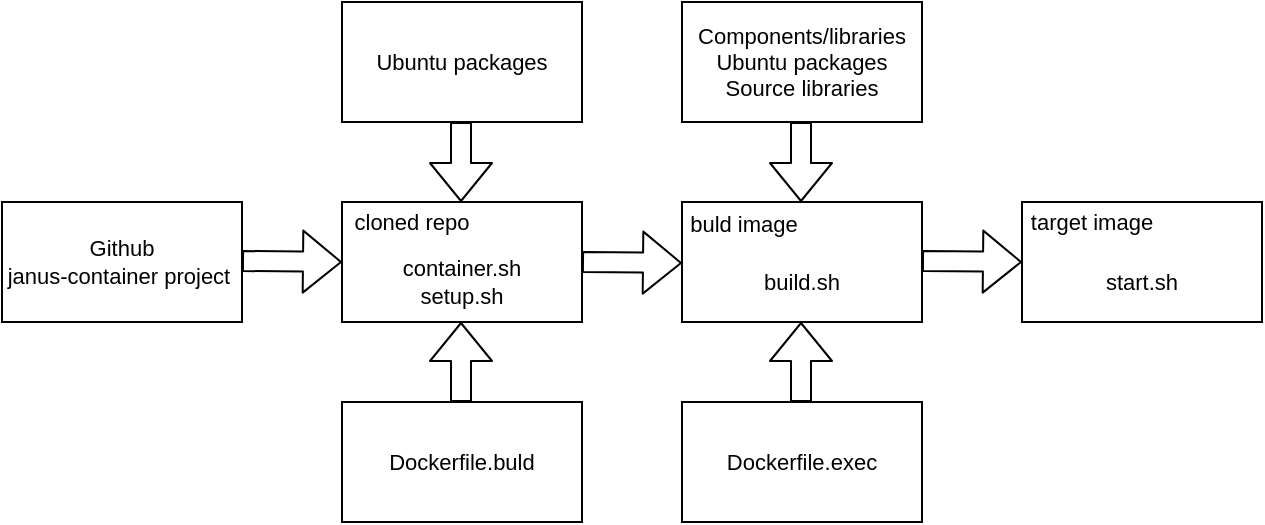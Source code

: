<mxfile version="13.6.2" type="device"><diagram id="k8wV4-_9l2_7efN2P8TR" name="Page-1"><mxGraphModel dx="1086" dy="806" grid="1" gridSize="10" guides="1" tooltips="1" connect="1" arrows="1" fold="1" page="1" pageScale="1" pageWidth="850" pageHeight="1100" math="0" shadow="0"><root><mxCell id="0"/><mxCell id="1" parent="0"/><mxCell id="vmIsEudxR5RkC8H56sU4-1" value="Github&lt;br style=&quot;font-size: 11px;&quot;&gt;janus-container project&amp;nbsp;" style="rounded=0;whiteSpace=wrap;html=1;fontSize=11;" vertex="1" parent="1"><mxGeometry x="100" y="220" width="120" height="60" as="geometry"/></mxCell><mxCell id="vmIsEudxR5RkC8H56sU4-5" value="Components/libraries&lt;br style=&quot;font-size: 11px;&quot;&gt;Ubuntu packages&lt;br style=&quot;font-size: 11px;&quot;&gt;Source libraries" style="rounded=0;whiteSpace=wrap;html=1;fontSize=11;" vertex="1" parent="1"><mxGeometry x="440" y="120" width="120" height="60" as="geometry"/></mxCell><mxCell id="vmIsEudxR5RkC8H56sU4-6" value="" style="rounded=0;whiteSpace=wrap;html=1;fontSize=11;" vertex="1" parent="1"><mxGeometry x="440" y="220" width="120" height="60" as="geometry"/></mxCell><mxCell id="vmIsEudxR5RkC8H56sU4-7" value="" style="shape=flexArrow;endArrow=classic;html=1;" edge="1" parent="1"><mxGeometry width="50" height="50" relative="1" as="geometry"><mxPoint x="220" y="249.5" as="sourcePoint"/><mxPoint x="270" y="250" as="targetPoint"/></mxGeometry></mxCell><mxCell id="vmIsEudxR5RkC8H56sU4-8" value="" style="rounded=0;whiteSpace=wrap;html=1;fontSize=11;" vertex="1" parent="1"><mxGeometry x="610" y="220" width="120" height="60" as="geometry"/></mxCell><mxCell id="vmIsEudxR5RkC8H56sU4-13" value="" style="rounded=0;whiteSpace=wrap;html=1;fontSize=11;" vertex="1" parent="1"><mxGeometry x="270" y="220" width="120" height="60" as="geometry"/></mxCell><mxCell id="vmIsEudxR5RkC8H56sU4-15" value="" style="shape=flexArrow;endArrow=classic;html=1;" edge="1" parent="1"><mxGeometry width="50" height="50" relative="1" as="geometry"><mxPoint x="390" y="250" as="sourcePoint"/><mxPoint x="440" y="250.5" as="targetPoint"/></mxGeometry></mxCell><mxCell id="vmIsEudxR5RkC8H56sU4-16" value="" style="shape=flexArrow;endArrow=classic;html=1;" edge="1" parent="1"><mxGeometry width="50" height="50" relative="1" as="geometry"><mxPoint x="560" y="249.5" as="sourcePoint"/><mxPoint x="610" y="250" as="targetPoint"/></mxGeometry></mxCell><mxCell id="vmIsEudxR5RkC8H56sU4-17" value="Dockerfile.buld" style="rounded=0;whiteSpace=wrap;html=1;fontSize=11;" vertex="1" parent="1"><mxGeometry x="270" y="320" width="120" height="60" as="geometry"/></mxCell><mxCell id="vmIsEudxR5RkC8H56sU4-18" value="Ubuntu packages" style="rounded=0;whiteSpace=wrap;html=1;fontSize=11;" vertex="1" parent="1"><mxGeometry x="270" y="120" width="120" height="60" as="geometry"/></mxCell><mxCell id="vmIsEudxR5RkC8H56sU4-19" value="Dockerfile.exec" style="rounded=0;whiteSpace=wrap;html=1;fontSize=11;" vertex="1" parent="1"><mxGeometry x="440" y="320" width="120" height="60" as="geometry"/></mxCell><mxCell id="vmIsEudxR5RkC8H56sU4-21" value="" style="shape=flexArrow;endArrow=classic;html=1;" edge="1" parent="1"><mxGeometry width="50" height="50" relative="1" as="geometry"><mxPoint x="329.5" y="320" as="sourcePoint"/><mxPoint x="329.5" y="280" as="targetPoint"/></mxGeometry></mxCell><mxCell id="vmIsEudxR5RkC8H56sU4-23" value="" style="shape=flexArrow;endArrow=classic;html=1;" edge="1" parent="1"><mxGeometry width="50" height="50" relative="1" as="geometry"><mxPoint x="329.5" y="180" as="sourcePoint"/><mxPoint x="329.5" y="220" as="targetPoint"/></mxGeometry></mxCell><mxCell id="vmIsEudxR5RkC8H56sU4-25" value="" style="shape=flexArrow;endArrow=classic;html=1;" edge="1" parent="1"><mxGeometry width="50" height="50" relative="1" as="geometry"><mxPoint x="499.5" y="320" as="sourcePoint"/><mxPoint x="499.5" y="280" as="targetPoint"/></mxGeometry></mxCell><mxCell id="vmIsEudxR5RkC8H56sU4-28" value="" style="shape=flexArrow;endArrow=classic;html=1;" edge="1" parent="1"><mxGeometry width="50" height="50" relative="1" as="geometry"><mxPoint x="499.5" y="180" as="sourcePoint"/><mxPoint x="499.5" y="220" as="targetPoint"/></mxGeometry></mxCell><mxCell id="vmIsEudxR5RkC8H56sU4-29" value="cloned repo" style="text;html=1;strokeColor=none;fillColor=none;align=center;verticalAlign=middle;whiteSpace=wrap;rounded=0;fontSize=11;" vertex="1" parent="1"><mxGeometry x="270" y="220" width="70" height="20" as="geometry"/></mxCell><mxCell id="vmIsEudxR5RkC8H56sU4-30" value="container.sh&lt;br&gt;setup.sh" style="text;html=1;strokeColor=none;fillColor=none;align=center;verticalAlign=middle;whiteSpace=wrap;rounded=0;fontSize=11;" vertex="1" parent="1"><mxGeometry x="310" y="250" width="40" height="20" as="geometry"/></mxCell><mxCell id="vmIsEudxR5RkC8H56sU4-31" value="build.sh" style="text;html=1;strokeColor=none;fillColor=none;align=center;verticalAlign=middle;whiteSpace=wrap;rounded=0;fontSize=11;" vertex="1" parent="1"><mxGeometry x="480" y="250" width="40" height="20" as="geometry"/></mxCell><mxCell id="vmIsEudxR5RkC8H56sU4-32" value="buld image" style="text;html=1;strokeColor=none;fillColor=none;align=center;verticalAlign=middle;whiteSpace=wrap;rounded=0;fontSize=11;" vertex="1" parent="1"><mxGeometry x="441" y="221" width="60" height="20" as="geometry"/></mxCell><mxCell id="vmIsEudxR5RkC8H56sU4-34" value="start.sh" style="text;html=1;strokeColor=none;fillColor=none;align=center;verticalAlign=middle;whiteSpace=wrap;rounded=0;fontSize=11;" vertex="1" parent="1"><mxGeometry x="650" y="250" width="40" height="20" as="geometry"/></mxCell><mxCell id="vmIsEudxR5RkC8H56sU4-35" value="target image" style="text;html=1;strokeColor=none;fillColor=none;align=center;verticalAlign=middle;whiteSpace=wrap;rounded=0;fontSize=11;" vertex="1" parent="1"><mxGeometry x="610" y="220" width="70" height="20" as="geometry"/></mxCell></root></mxGraphModel></diagram></mxfile>